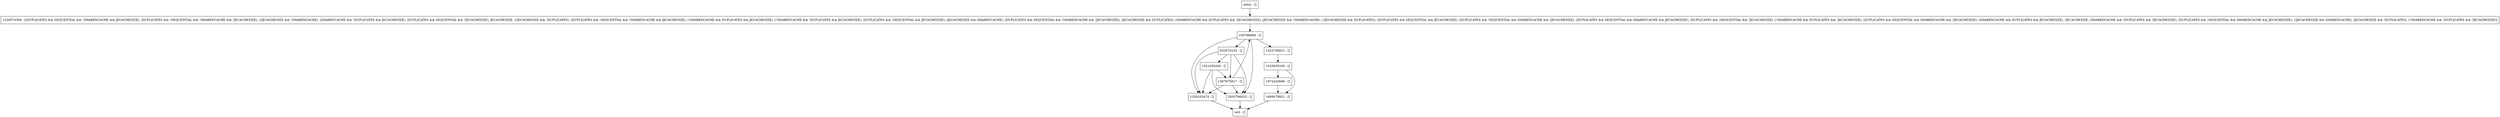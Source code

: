 digraph undo {
node [shape=record];
195766969 [label="195766969 - []"];
1367975817 [label="1367975817 - []"];
2003796033 [label="2003796033 - []"];
1521059260 [label="1521059260 - []"];
1330574368 [label="1330574368 - [(DUPLICATES && SEQUENTIAL && !SHAREDCACHE && JECACHESIZE), (DUPLICATES && !SEQUENTIAL && !SHAREDCACHE && !JECACHESIZE), (!JECACHESIZE && !SHAREDCACHE), (SHAREDCACHE && !DUPLICATES && JECACHESIZE), (DUPLICATES && SEQUENTIAL && !JECACHESIZE), JECACHESIZE, (!JECACHESIZE && !DUPLICATES), (DUPLICATES && !SEQUENTIAL && !SHAREDCACHE && JECACHESIZE), (!SHAREDCACHE && DUPLICATES && JECACHESIZE), (!SHAREDCACHE && !DUPLICATES && JECACHESIZE), (DUPLICATES && !SEQUENTIAL && JECACHESIZE), (JECACHESIZE && SHAREDCACHE), (DUPLICATES && SEQUENTIAL && !SHAREDCACHE && !JECACHESIZE), (JECACHESIZE && DUPLICATES), (SHAREDCACHE && DUPLICATES && !JECACHESIZE), (JECACHESIZE && !SHAREDCACHE), (!JECACHESIZE && DUPLICATES), (DUPLICATES && SEQUENTIAL && JECACHESIZE), (DUPLICATES && !SEQUENTIAL && SHAREDCACHE && !JECACHESIZE), (DUPLICATES && SEQUENTIAL && SHAREDCACHE && JECACHESIZE), (DUPLICATES && !SEQUENTIAL && !JECACHESIZE), (!SHAREDCACHE && DUPLICATES && !JECACHESIZE), (DUPLICATES && SEQUENTIAL && SHAREDCACHE && !JECACHESIZE), (SHAREDCACHE && DUPLICATES && JECACHESIZE), !JECACHESIZE, (SHAREDCACHE && !DUPLICATES && !JECACHESIZE), (DUPLICATES && !SEQUENTIAL && SHAREDCACHE && JECACHESIZE), (!JECACHESIZE && SHAREDCACHE), (JECACHESIZE && !DUPLICATES), (!SHAREDCACHE && !DUPLICATES && !JECACHESIZE)]"];
1329103474 [label="1329103474 - []"];
633574135 [label="633574135 - []"];
entry [label="entry - []"];
exit [label="exit - []"];
1323708021 [label="1323708021 - []"];
1972420696 [label="1972420696 - []"];
1669479921 [label="1669479921 - []"];
1525635185 [label="1525635185 - []"];
entry;
exit;
195766969 -> 1323708021;
195766969 -> 2003796033;
195766969 -> 633574135;
195766969 -> 1329103474;
1367975817 -> 195766969;
1367975817 -> 2003796033;
1367975817 -> 1329103474;
2003796033 -> exit;
1521059260 -> 1367975817;
1521059260 -> 2003796033;
1521059260 -> 1329103474;
1330574368 -> 195766969;
1329103474 -> exit;
633574135 -> 1367975817;
633574135 -> 2003796033;
633574135 -> 1521059260;
633574135 -> 1329103474;
entry -> 1330574368;
1323708021 -> 1525635185;
1972420696 -> 1669479921;
1669479921 -> exit;
1525635185 -> 1972420696;
1525635185 -> 1669479921;
}
